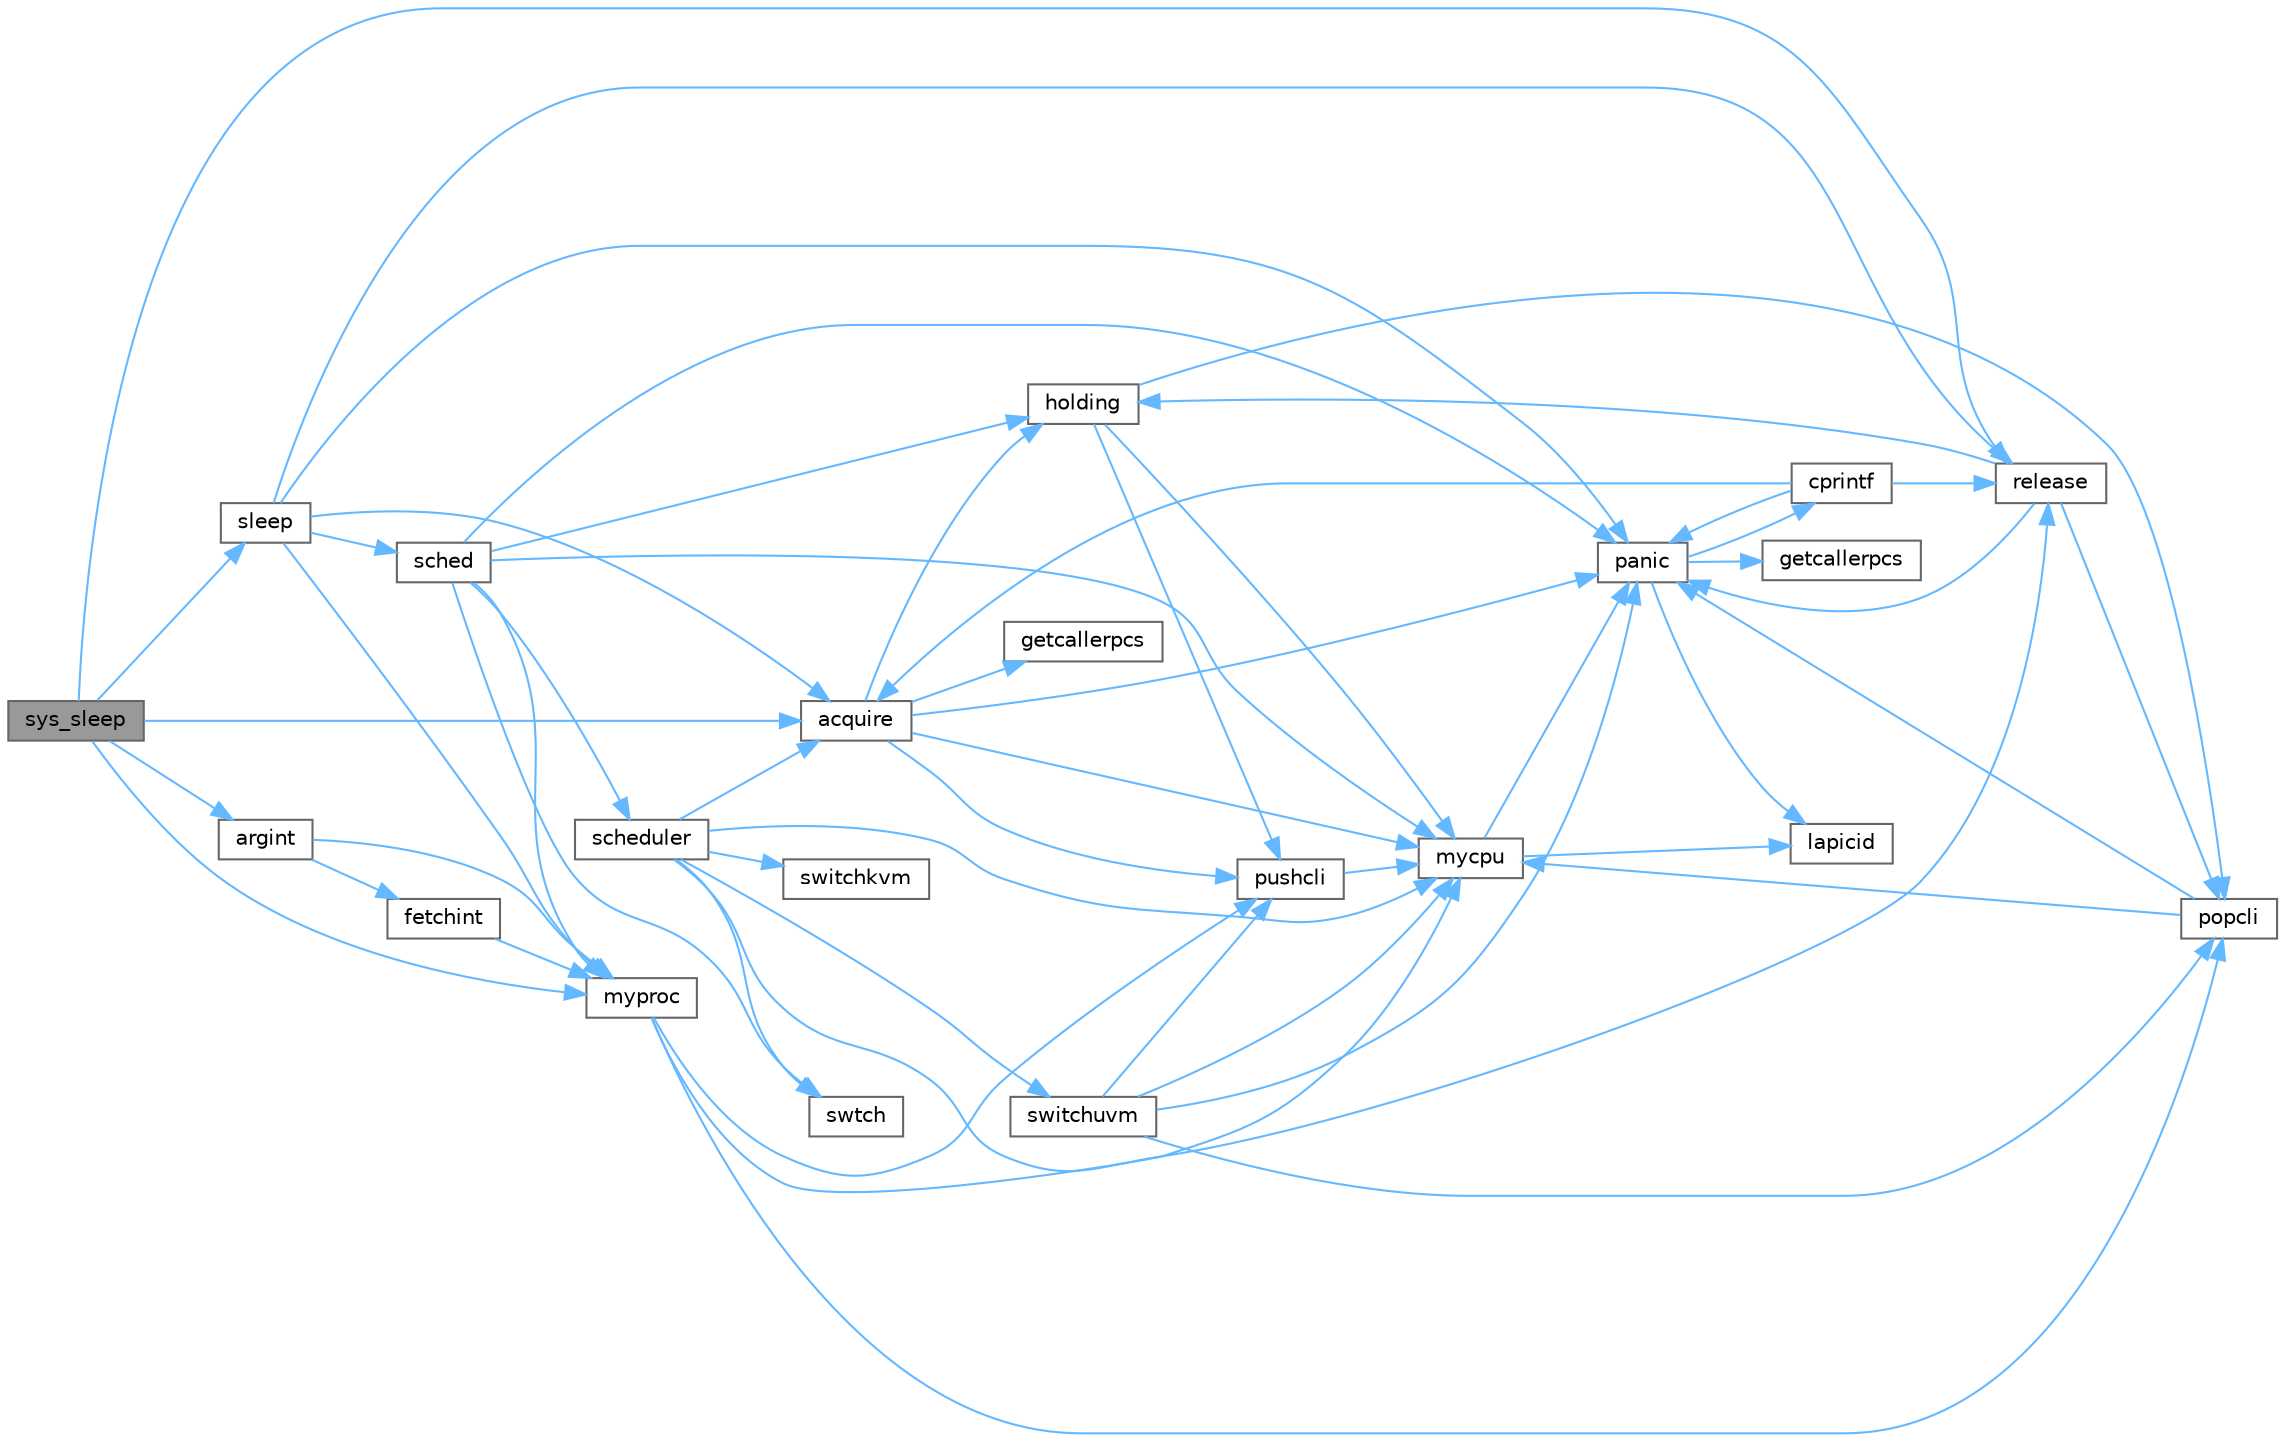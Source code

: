 digraph "sys_sleep"
{
 // LATEX_PDF_SIZE
  bgcolor="transparent";
  edge [fontname=Helvetica,fontsize=10,labelfontname=Helvetica,labelfontsize=10];
  node [fontname=Helvetica,fontsize=10,shape=box,height=0.2,width=0.4];
  rankdir="LR";
  Node1 [id="Node000001",label="sys_sleep",height=0.2,width=0.4,color="gray40", fillcolor="grey60", style="filled", fontcolor="black",tooltip=" "];
  Node1 -> Node2 [id="edge55_Node000001_Node000002",color="steelblue1",style="solid",tooltip=" "];
  Node2 [id="Node000002",label="acquire",height=0.2,width=0.4,color="grey40", fillcolor="white", style="filled",URL="$d3/d2d/spinlock_8c.html#aed377f16a085b00de3a4b32392adbdfb",tooltip=" "];
  Node2 -> Node3 [id="edge56_Node000002_Node000003",color="steelblue1",style="solid",tooltip=" "];
  Node3 [id="Node000003",label="getcallerpcs",height=0.2,width=0.4,color="grey40", fillcolor="white", style="filled",URL="$d3/d2d/spinlock_8c.html#a6ac35304ea80f01086b47edcc2328010",tooltip=" "];
  Node2 -> Node4 [id="edge57_Node000002_Node000004",color="steelblue1",style="solid",tooltip=" "];
  Node4 [id="Node000004",label="holding",height=0.2,width=0.4,color="grey40", fillcolor="white", style="filled",URL="$d3/d2d/spinlock_8c.html#aea48df3e5cfb903179ad3dc78ab502d9",tooltip=" "];
  Node4 -> Node5 [id="edge58_Node000004_Node000005",color="steelblue1",style="solid",tooltip=" "];
  Node5 [id="Node000005",label="mycpu",height=0.2,width=0.4,color="grey40", fillcolor="white", style="filled",URL="$d3/dda/proc_8c.html#ad427959ad025dabd8cd393b27ec39160",tooltip=" "];
  Node5 -> Node6 [id="edge59_Node000005_Node000006",color="steelblue1",style="solid",tooltip=" "];
  Node6 [id="Node000006",label="lapicid",height=0.2,width=0.4,color="grey40", fillcolor="white", style="filled",URL="$dc/df6/lapic_8c.html#a627f7996b64f99d885244a5102c85164",tooltip=" "];
  Node5 -> Node7 [id="edge60_Node000005_Node000007",color="steelblue1",style="solid",tooltip=" "];
  Node7 [id="Node000007",label="panic",height=0.2,width=0.4,color="grey40", fillcolor="white", style="filled",URL="$d0/d56/console_8c.html#a95c0aca5d6d7487933984f08b189917a",tooltip=" "];
  Node7 -> Node8 [id="edge61_Node000007_Node000008",color="steelblue1",style="solid",tooltip=" "];
  Node8 [id="Node000008",label="cprintf",height=0.2,width=0.4,color="grey40", fillcolor="white", style="filled",URL="$d0/d56/console_8c.html#a90f0742d846503e4ed1804f1df421ec6",tooltip=" "];
  Node8 -> Node2 [id="edge62_Node000008_Node000002",color="steelblue1",style="solid",tooltip=" "];
  Node8 -> Node7 [id="edge63_Node000008_Node000007",color="steelblue1",style="solid",tooltip=" "];
  Node8 -> Node9 [id="edge64_Node000008_Node000009",color="steelblue1",style="solid",tooltip=" "];
  Node9 [id="Node000009",label="release",height=0.2,width=0.4,color="grey40", fillcolor="white", style="filled",URL="$d3/d2d/spinlock_8c.html#a1cee376aa9a00e754bf5481cd5f3d97b",tooltip=" "];
  Node9 -> Node4 [id="edge65_Node000009_Node000004",color="steelblue1",style="solid",tooltip=" "];
  Node9 -> Node7 [id="edge66_Node000009_Node000007",color="steelblue1",style="solid",tooltip=" "];
  Node9 -> Node10 [id="edge67_Node000009_Node000010",color="steelblue1",style="solid",tooltip=" "];
  Node10 [id="Node000010",label="popcli",height=0.2,width=0.4,color="grey40", fillcolor="white", style="filled",URL="$d3/d2d/spinlock_8c.html#ae3424f669269fef400ce29c3aeb43fdb",tooltip=" "];
  Node10 -> Node5 [id="edge68_Node000010_Node000005",color="steelblue1",style="solid",tooltip=" "];
  Node10 -> Node7 [id="edge69_Node000010_Node000007",color="steelblue1",style="solid",tooltip=" "];
  Node7 -> Node11 [id="edge70_Node000007_Node000011",color="steelblue1",style="solid",tooltip=" "];
  Node11 [id="Node000011",label="getcallerpcs",height=0.2,width=0.4,color="grey40", fillcolor="white", style="filled",URL="$d5/d64/defs_8h.html#a4105de9e2969515d6c6c795c4386f69f",tooltip=" "];
  Node7 -> Node6 [id="edge71_Node000007_Node000006",color="steelblue1",style="solid",tooltip=" "];
  Node4 -> Node10 [id="edge72_Node000004_Node000010",color="steelblue1",style="solid",tooltip=" "];
  Node4 -> Node12 [id="edge73_Node000004_Node000012",color="steelblue1",style="solid",tooltip=" "];
  Node12 [id="Node000012",label="pushcli",height=0.2,width=0.4,color="grey40", fillcolor="white", style="filled",URL="$d3/d2d/spinlock_8c.html#a206b749d1b7768dadce61cbcde7e0f1c",tooltip=" "];
  Node12 -> Node5 [id="edge74_Node000012_Node000005",color="steelblue1",style="solid",tooltip=" "];
  Node2 -> Node5 [id="edge75_Node000002_Node000005",color="steelblue1",style="solid",tooltip=" "];
  Node2 -> Node7 [id="edge76_Node000002_Node000007",color="steelblue1",style="solid",tooltip=" "];
  Node2 -> Node12 [id="edge77_Node000002_Node000012",color="steelblue1",style="solid",tooltip=" "];
  Node1 -> Node13 [id="edge78_Node000001_Node000013",color="steelblue1",style="solid",tooltip=" "];
  Node13 [id="Node000013",label="argint",height=0.2,width=0.4,color="grey40", fillcolor="white", style="filled",URL="$db/dd8/syscall_8c.html#ade56ef2176f85cd61e7b91b400e7d4d3",tooltip=" "];
  Node13 -> Node14 [id="edge79_Node000013_Node000014",color="steelblue1",style="solid",tooltip=" "];
  Node14 [id="Node000014",label="fetchint",height=0.2,width=0.4,color="grey40", fillcolor="white", style="filled",URL="$db/dd8/syscall_8c.html#a918cadc6c55aa7ac38982659c27a3a75",tooltip=" "];
  Node14 -> Node15 [id="edge80_Node000014_Node000015",color="steelblue1",style="solid",tooltip=" "];
  Node15 [id="Node000015",label="myproc",height=0.2,width=0.4,color="grey40", fillcolor="white", style="filled",URL="$d3/dda/proc_8c.html#a41af0935f3989aae450cf8988cd9c3a9",tooltip=" "];
  Node15 -> Node5 [id="edge81_Node000015_Node000005",color="steelblue1",style="solid",tooltip=" "];
  Node15 -> Node10 [id="edge82_Node000015_Node000010",color="steelblue1",style="solid",tooltip=" "];
  Node15 -> Node12 [id="edge83_Node000015_Node000012",color="steelblue1",style="solid",tooltip=" "];
  Node13 -> Node15 [id="edge84_Node000013_Node000015",color="steelblue1",style="solid",tooltip=" "];
  Node1 -> Node15 [id="edge85_Node000001_Node000015",color="steelblue1",style="solid",tooltip=" "];
  Node1 -> Node9 [id="edge86_Node000001_Node000009",color="steelblue1",style="solid",tooltip=" "];
  Node1 -> Node16 [id="edge87_Node000001_Node000016",color="steelblue1",style="solid",tooltip=" "];
  Node16 [id="Node000016",label="sleep",height=0.2,width=0.4,color="grey40", fillcolor="white", style="filled",URL="$d3/dda/proc_8c.html#ae70cc0370342e46f6db3bec367232457",tooltip=" "];
  Node16 -> Node2 [id="edge88_Node000016_Node000002",color="steelblue1",style="solid",tooltip=" "];
  Node16 -> Node15 [id="edge89_Node000016_Node000015",color="steelblue1",style="solid",tooltip=" "];
  Node16 -> Node7 [id="edge90_Node000016_Node000007",color="steelblue1",style="solid",tooltip=" "];
  Node16 -> Node9 [id="edge91_Node000016_Node000009",color="steelblue1",style="solid",tooltip=" "];
  Node16 -> Node17 [id="edge92_Node000016_Node000017",color="steelblue1",style="solid",tooltip=" "];
  Node17 [id="Node000017",label="sched",height=0.2,width=0.4,color="grey40", fillcolor="white", style="filled",URL="$d3/dda/proc_8c.html#ad788da91743c333b5bed7c4a0dd12365",tooltip=" "];
  Node17 -> Node4 [id="edge93_Node000017_Node000004",color="steelblue1",style="solid",tooltip=" "];
  Node17 -> Node5 [id="edge94_Node000017_Node000005",color="steelblue1",style="solid",tooltip=" "];
  Node17 -> Node15 [id="edge95_Node000017_Node000015",color="steelblue1",style="solid",tooltip=" "];
  Node17 -> Node7 [id="edge96_Node000017_Node000007",color="steelblue1",style="solid",tooltip=" "];
  Node17 -> Node18 [id="edge97_Node000017_Node000018",color="steelblue1",style="solid",tooltip=" "];
  Node18 [id="Node000018",label="scheduler",height=0.2,width=0.4,color="grey40", fillcolor="white", style="filled",URL="$d3/dda/proc_8c.html#a9fa00b0be5d3c4781048861e2506eb63",tooltip=" "];
  Node18 -> Node2 [id="edge98_Node000018_Node000002",color="steelblue1",style="solid",tooltip=" "];
  Node18 -> Node5 [id="edge99_Node000018_Node000005",color="steelblue1",style="solid",tooltip=" "];
  Node18 -> Node9 [id="edge100_Node000018_Node000009",color="steelblue1",style="solid",tooltip=" "];
  Node18 -> Node19 [id="edge101_Node000018_Node000019",color="steelblue1",style="solid",tooltip=" "];
  Node19 [id="Node000019",label="switchkvm",height=0.2,width=0.4,color="grey40", fillcolor="white", style="filled",URL="$de/de9/vm_8c.html#a02ca0670bc1fe12e38453082631ff360",tooltip=" "];
  Node18 -> Node20 [id="edge102_Node000018_Node000020",color="steelblue1",style="solid",tooltip=" "];
  Node20 [id="Node000020",label="switchuvm",height=0.2,width=0.4,color="grey40", fillcolor="white", style="filled",URL="$de/de9/vm_8c.html#a87c90f0ab2a1b11c2b55f4e483bb8493",tooltip=" "];
  Node20 -> Node5 [id="edge103_Node000020_Node000005",color="steelblue1",style="solid",tooltip=" "];
  Node20 -> Node7 [id="edge104_Node000020_Node000007",color="steelblue1",style="solid",tooltip=" "];
  Node20 -> Node10 [id="edge105_Node000020_Node000010",color="steelblue1",style="solid",tooltip=" "];
  Node20 -> Node12 [id="edge106_Node000020_Node000012",color="steelblue1",style="solid",tooltip=" "];
  Node18 -> Node21 [id="edge107_Node000018_Node000021",color="steelblue1",style="solid",tooltip=" "];
  Node21 [id="Node000021",label="swtch",height=0.2,width=0.4,color="grey40", fillcolor="white", style="filled",URL="$d5/d64/defs_8h.html#a1d9e7047d3dfb57809a2541d8387705e",tooltip=" "];
  Node17 -> Node21 [id="edge108_Node000017_Node000021",color="steelblue1",style="solid",tooltip=" "];
}
